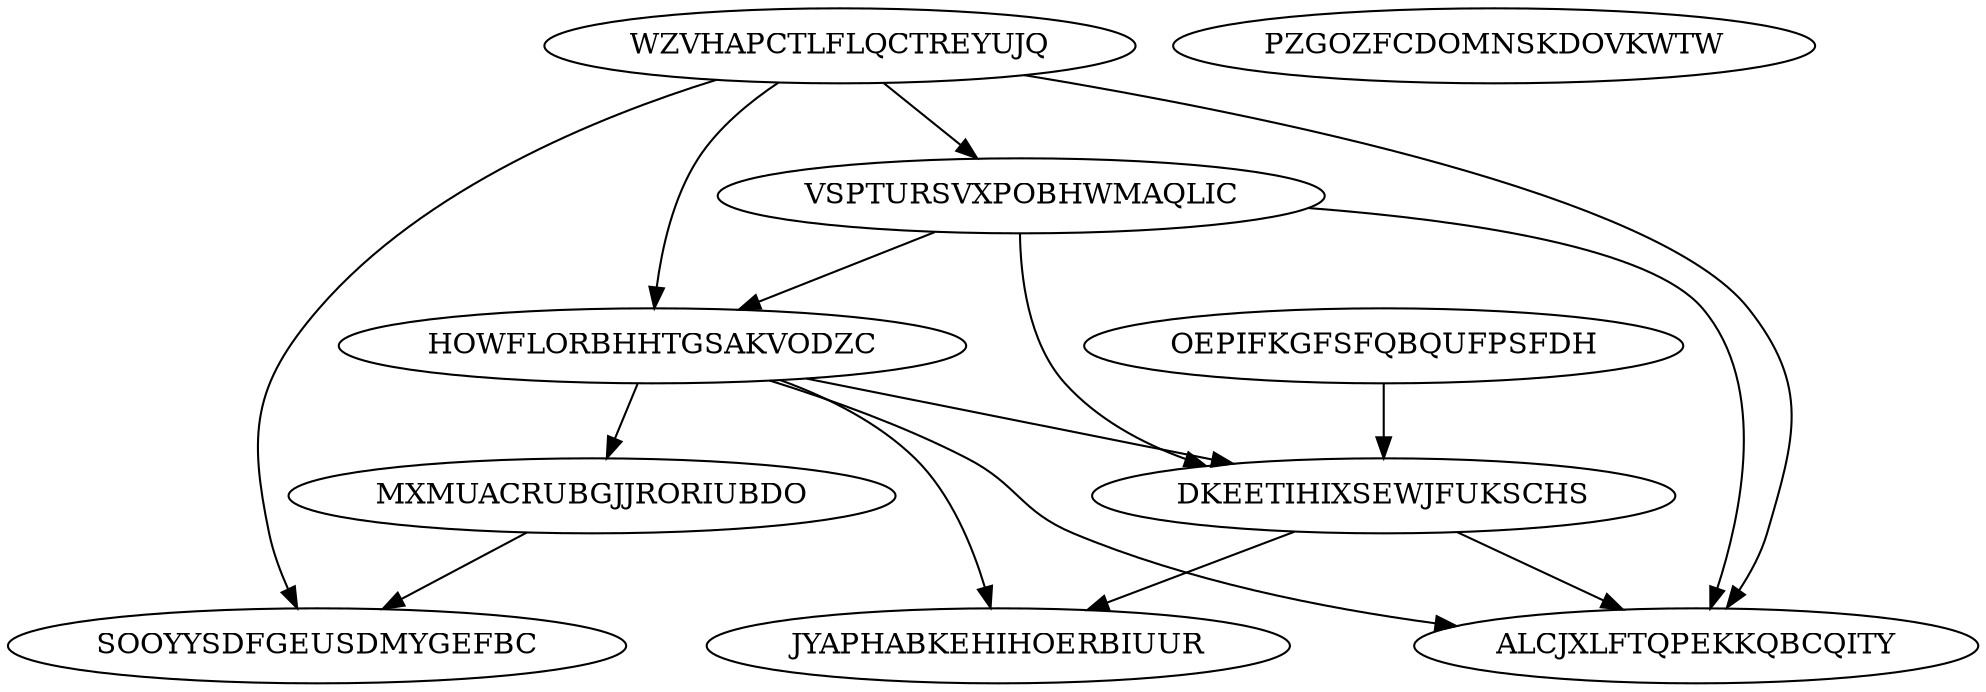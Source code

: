 digraph N10M15 {
	WZVHAPCTLFLQCTREYUJQ	[Weight=10];
	VSPTURSVXPOBHWMAQLIC	[Weight=11];
	OEPIFKGFSFQBQUFPSFDH	[Weight=20];
	HOWFLORBHHTGSAKVODZC	[Weight=13];
	DKEETIHIXSEWJFUKSCHS	[Weight=18];
	PZGOZFCDOMNSKDOVKWTW	[Weight=20];
	MXMUACRUBGJJRORIUBDO	[Weight=14];
	JYAPHABKEHIHOERBIUUR	[Weight=20];
	ALCJXLFTQPEKKQBCQITY	[Weight=12];
	SOOYYSDFGEUSDMYGEFBC	[Weight=15];
	HOWFLORBHHTGSAKVODZC -> MXMUACRUBGJJRORIUBDO [Weight=17];
	VSPTURSVXPOBHWMAQLIC -> HOWFLORBHHTGSAKVODZC [Weight=13];
	HOWFLORBHHTGSAKVODZC -> JYAPHABKEHIHOERBIUUR [Weight=17];
	DKEETIHIXSEWJFUKSCHS -> JYAPHABKEHIHOERBIUUR [Weight=14];
	WZVHAPCTLFLQCTREYUJQ -> VSPTURSVXPOBHWMAQLIC [Weight=20];
	WZVHAPCTLFLQCTREYUJQ -> SOOYYSDFGEUSDMYGEFBC [Weight=10];
	VSPTURSVXPOBHWMAQLIC -> DKEETIHIXSEWJFUKSCHS [Weight=18];
	MXMUACRUBGJJRORIUBDO -> SOOYYSDFGEUSDMYGEFBC [Weight=20];
	WZVHAPCTLFLQCTREYUJQ -> HOWFLORBHHTGSAKVODZC [Weight=12];
	VSPTURSVXPOBHWMAQLIC -> ALCJXLFTQPEKKQBCQITY [Weight=17];
	HOWFLORBHHTGSAKVODZC -> ALCJXLFTQPEKKQBCQITY [Weight=11];
	DKEETIHIXSEWJFUKSCHS -> ALCJXLFTQPEKKQBCQITY [Weight=15];
	HOWFLORBHHTGSAKVODZC -> DKEETIHIXSEWJFUKSCHS [Weight=12];
	OEPIFKGFSFQBQUFPSFDH -> DKEETIHIXSEWJFUKSCHS [Weight=19];
	WZVHAPCTLFLQCTREYUJQ -> ALCJXLFTQPEKKQBCQITY [Weight=16];
}
